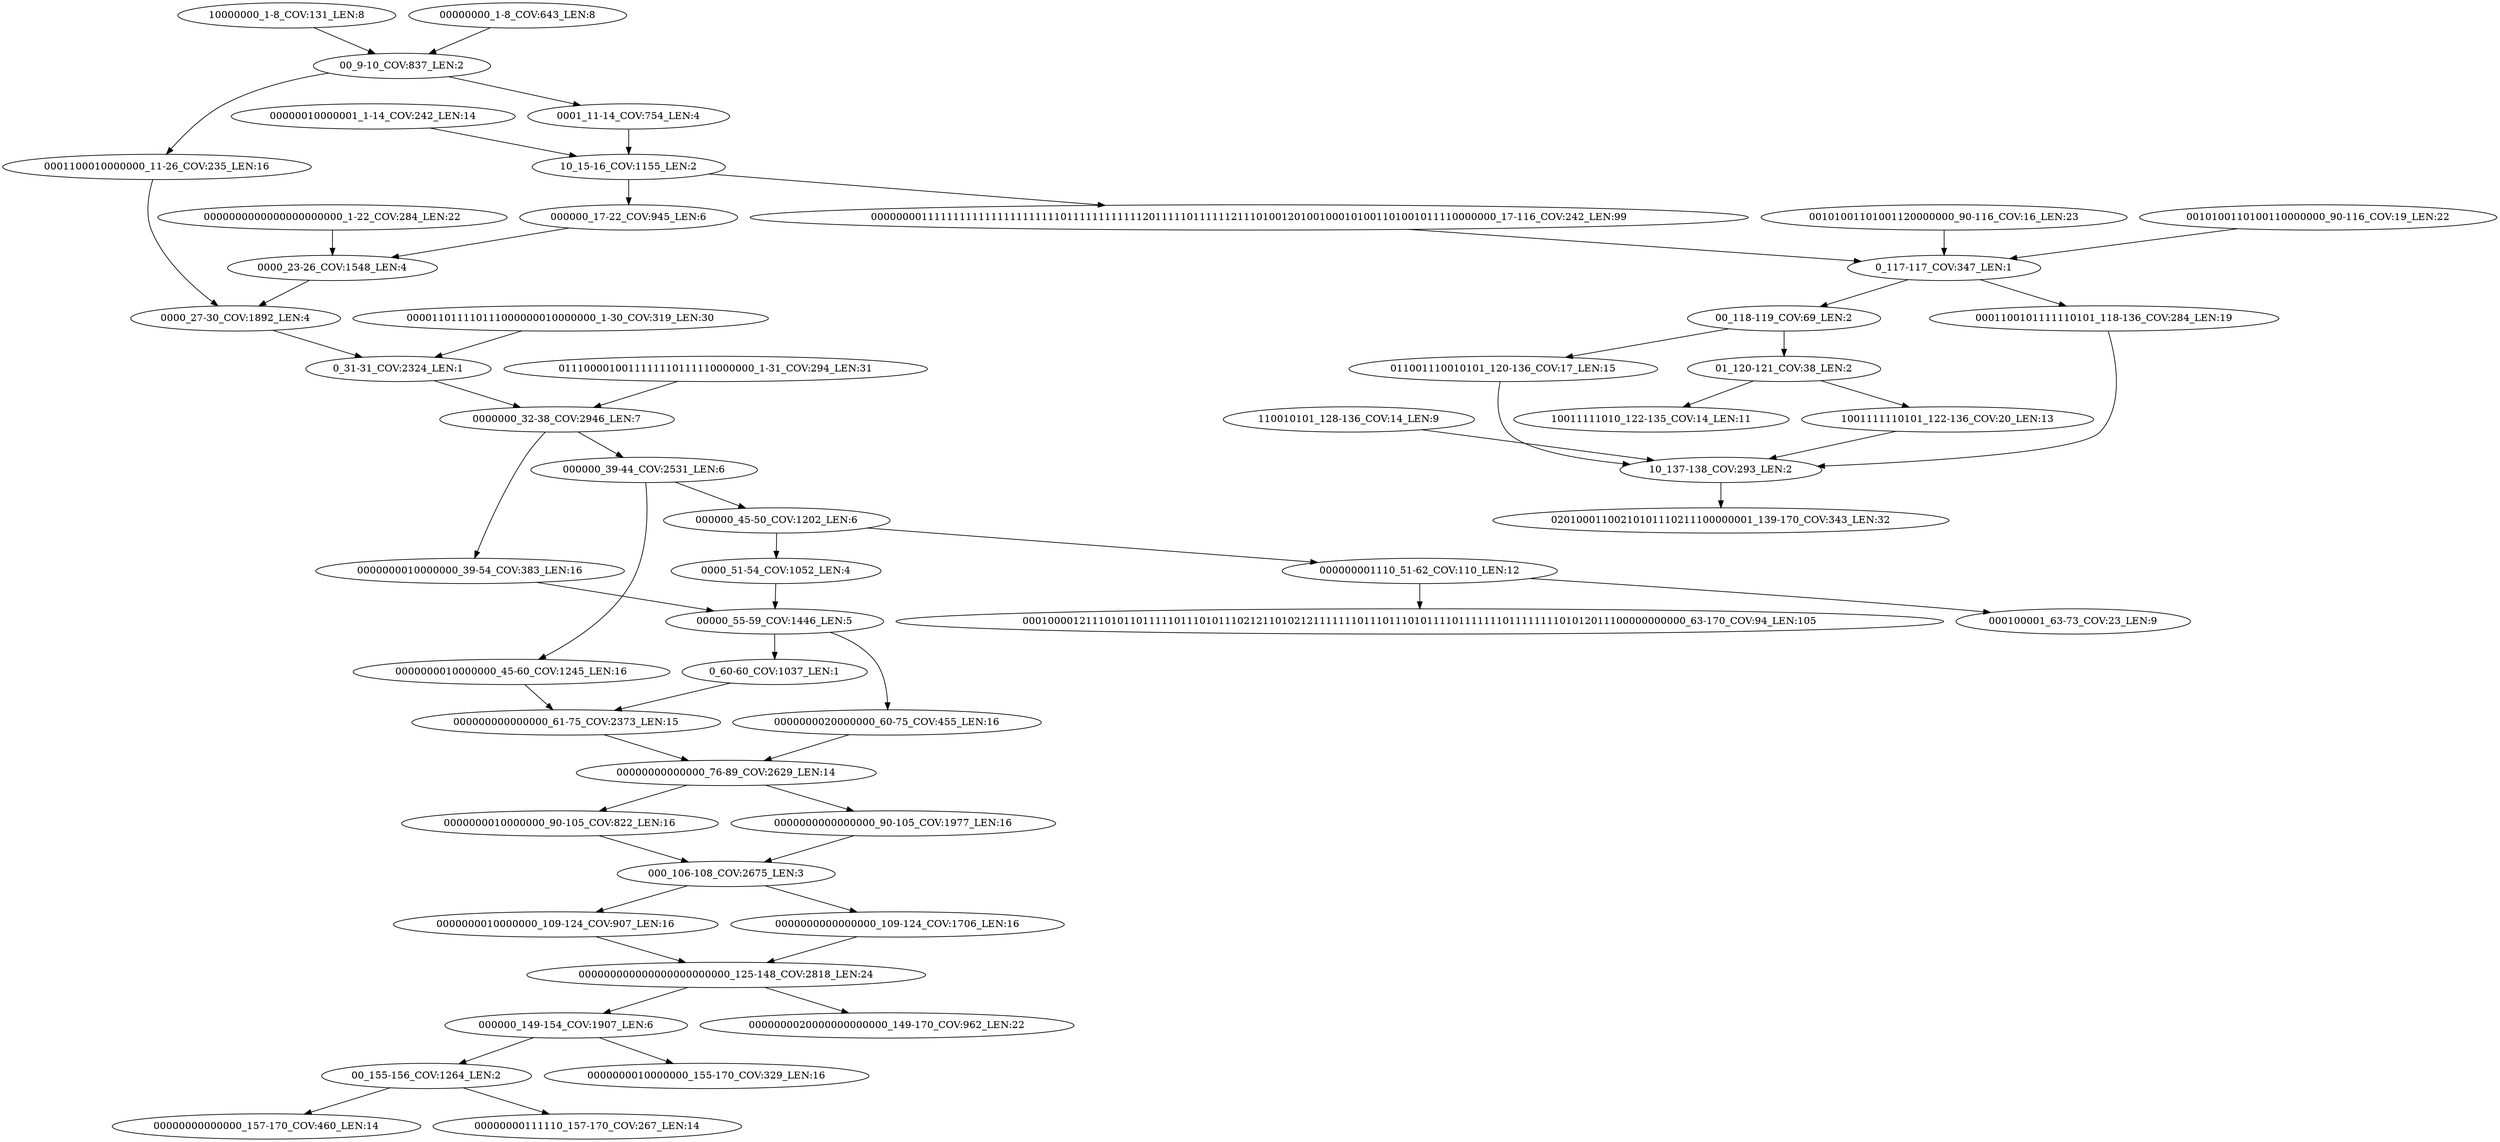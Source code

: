 digraph G {
    "00_155-156_COV:1264_LEN:2" -> "00000000000000_157-170_COV:460_LEN:14";
    "00_155-156_COV:1264_LEN:2" -> "00000000111110_157-170_COV:267_LEN:14";
    "0000_51-54_COV:1052_LEN:4" -> "00000_55-59_COV:1446_LEN:5";
    "000000_39-44_COV:2531_LEN:6" -> "0000000010000000_45-60_COV:1245_LEN:16";
    "000000_39-44_COV:2531_LEN:6" -> "000000_45-50_COV:1202_LEN:6";
    "000000_17-22_COV:945_LEN:6" -> "0000_23-26_COV:1548_LEN:4";
    "110010101_128-136_COV:14_LEN:9" -> "10_137-138_COV:293_LEN:2";
    "00000010000001_1-14_COV:242_LEN:14" -> "10_15-16_COV:1155_LEN:2";
    "00_9-10_COV:837_LEN:2" -> "0001_11-14_COV:754_LEN:4";
    "00_9-10_COV:837_LEN:2" -> "0001100010000000_11-26_COV:235_LEN:16";
    "0_31-31_COV:2324_LEN:1" -> "0000000_32-38_COV:2946_LEN:7";
    "000000001111111111111111111111011111111111120111110111111211101001201001000101001101001011110000000_17-116_COV:242_LEN:99" -> "0_117-117_COV:347_LEN:1";
    "000_106-108_COV:2675_LEN:3" -> "0000000010000000_109-124_COV:907_LEN:16";
    "000_106-108_COV:2675_LEN:3" -> "0000000000000000_109-124_COV:1706_LEN:16";
    "000000000000000_61-75_COV:2373_LEN:15" -> "00000000000000_76-89_COV:2629_LEN:14";
    "00000_55-59_COV:1446_LEN:5" -> "0000000020000000_60-75_COV:455_LEN:16";
    "00000_55-59_COV:1446_LEN:5" -> "0_60-60_COV:1037_LEN:1";
    "0_117-117_COV:347_LEN:1" -> "00_118-119_COV:69_LEN:2";
    "0_117-117_COV:347_LEN:1" -> "0001100101111110101_118-136_COV:284_LEN:19";
    "0000000000000000_109-124_COV:1706_LEN:16" -> "000000000000000000000000_125-148_COV:2818_LEN:24";
    "0001100010000000_11-26_COV:235_LEN:16" -> "0000_27-30_COV:1892_LEN:4";
    "01_120-121_COV:38_LEN:2" -> "10011111010_122-135_COV:14_LEN:11";
    "01_120-121_COV:38_LEN:2" -> "1001111110101_122-136_COV:20_LEN:13";
    "0000000010000000_109-124_COV:907_LEN:16" -> "000000000000000000000000_125-148_COV:2818_LEN:24";
    "000011011110111000000010000000_1-30_COV:319_LEN:30" -> "0_31-31_COV:2324_LEN:1";
    "0000000010000000_45-60_COV:1245_LEN:16" -> "000000000000000_61-75_COV:2373_LEN:15";
    "0000000010000000_90-105_COV:822_LEN:16" -> "000_106-108_COV:2675_LEN:3";
    "00101001101001120000000_90-116_COV:16_LEN:23" -> "0_117-117_COV:347_LEN:1";
    "000000001110_51-62_COV:110_LEN:12" -> "000100001211101011011111011101011102121101021211111110111011101011110111111101111111101012011100000000000_63-170_COV:94_LEN:105";
    "000000001110_51-62_COV:110_LEN:12" -> "000100001_63-73_COV:23_LEN:9";
    "10_15-16_COV:1155_LEN:2" -> "000000_17-22_COV:945_LEN:6";
    "10_15-16_COV:1155_LEN:2" -> "000000001111111111111111111111011111111111120111110111111211101001201001000101001101001011110000000_17-116_COV:242_LEN:99";
    "0000_23-26_COV:1548_LEN:4" -> "0000_27-30_COV:1892_LEN:4";
    "10000000_1-8_COV:131_LEN:8" -> "00_9-10_COV:837_LEN:2";
    "00000000000000_76-89_COV:2629_LEN:14" -> "0000000010000000_90-105_COV:822_LEN:16";
    "00000000000000_76-89_COV:2629_LEN:14" -> "0000000000000000_90-105_COV:1977_LEN:16";
    "0000_27-30_COV:1892_LEN:4" -> "0_31-31_COV:2324_LEN:1";
    "0000000020000000_60-75_COV:455_LEN:16" -> "00000000000000_76-89_COV:2629_LEN:14";
    "000000_45-50_COV:1202_LEN:6" -> "0000_51-54_COV:1052_LEN:4";
    "000000_45-50_COV:1202_LEN:6" -> "000000001110_51-62_COV:110_LEN:12";
    "00_118-119_COV:69_LEN:2" -> "011001110010101_120-136_COV:17_LEN:15";
    "00_118-119_COV:69_LEN:2" -> "01_120-121_COV:38_LEN:2";
    "0001_11-14_COV:754_LEN:4" -> "10_15-16_COV:1155_LEN:2";
    "0010100110100110000000_90-116_COV:19_LEN:22" -> "0_117-117_COV:347_LEN:1";
    "000000000000000000000000_125-148_COV:2818_LEN:24" -> "0000000020000000000000_149-170_COV:962_LEN:22";
    "000000000000000000000000_125-148_COV:2818_LEN:24" -> "000000_149-154_COV:1907_LEN:6";
    "00000000_1-8_COV:643_LEN:8" -> "00_9-10_COV:837_LEN:2";
    "0111000010011111110111110000000_1-31_COV:294_LEN:31" -> "0000000_32-38_COV:2946_LEN:7";
    "0000000010000000_39-54_COV:383_LEN:16" -> "00000_55-59_COV:1446_LEN:5";
    "011001110010101_120-136_COV:17_LEN:15" -> "10_137-138_COV:293_LEN:2";
    "0001100101111110101_118-136_COV:284_LEN:19" -> "10_137-138_COV:293_LEN:2";
    "0000000000000000_90-105_COV:1977_LEN:16" -> "000_106-108_COV:2675_LEN:3";
    "10_137-138_COV:293_LEN:2" -> "02010001100210101110211100000001_139-170_COV:343_LEN:32";
    "0000000_32-38_COV:2946_LEN:7" -> "000000_39-44_COV:2531_LEN:6";
    "0000000_32-38_COV:2946_LEN:7" -> "0000000010000000_39-54_COV:383_LEN:16";
    "0000000000000000000000_1-22_COV:284_LEN:22" -> "0000_23-26_COV:1548_LEN:4";
    "0_60-60_COV:1037_LEN:1" -> "000000000000000_61-75_COV:2373_LEN:15";
    "000000_149-154_COV:1907_LEN:6" -> "00_155-156_COV:1264_LEN:2";
    "000000_149-154_COV:1907_LEN:6" -> "0000000010000000_155-170_COV:329_LEN:16";
    "1001111110101_122-136_COV:20_LEN:13" -> "10_137-138_COV:293_LEN:2";
}
